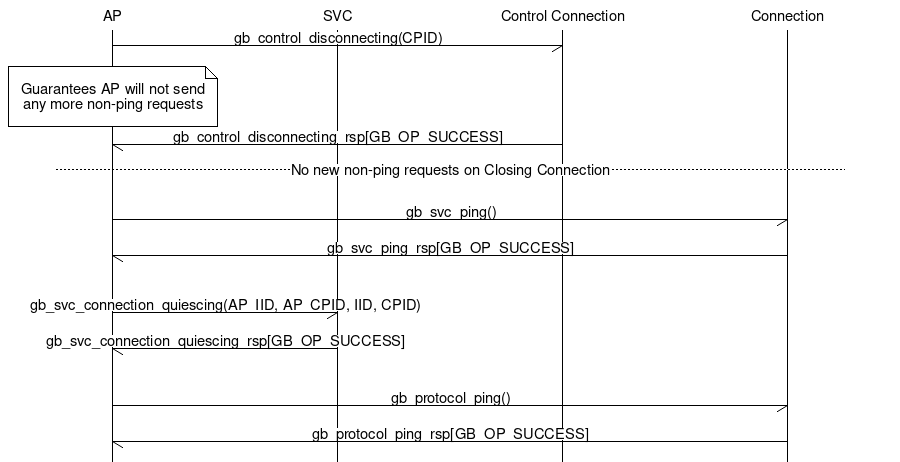 # MSC for Common Connection Closure Prologue Sub-Sequence

msc {
  hscale = "1.5", arcgradient = "0";

  AP, SVC, Control [ label = "Control Connection" ], CPort [ label = "Connection" ];

  AP->Control [ label = "gb_control_disconnecting(CPID)" ];
  AP note AP [ label = "\nGuarantees AP will not send any more non-ping requests\n" ];
  Control->AP [ label = "gb_control_disconnecting_rsp[GB_OP_SUCCESS]" ],
  |||;
  --- [ label = "No new non-ping requests on Closing Connection" ];
  |||;
  AP->CPort [ label = "gb_svc_ping()" ];
  CPort->AP [ label = "gb_svc_ping_rsp[GB_OP_SUCCESS]" ];
  |||;
  AP->SVC [ label = "gb_svc_connection_quiescing(AP_IID, AP_CPID, IID, CPID)" ];
  SVC->AP [ label = "gb_svc_connection_quiescing_rsp[GB_OP_SUCCESS]" ];
  |||;
  AP->CPort [ label = "gb_protocol_ping()" ];
  CPort->AP [ label = "gb_protocol_ping_rsp[GB_OP_SUCCESS]" ];
}
